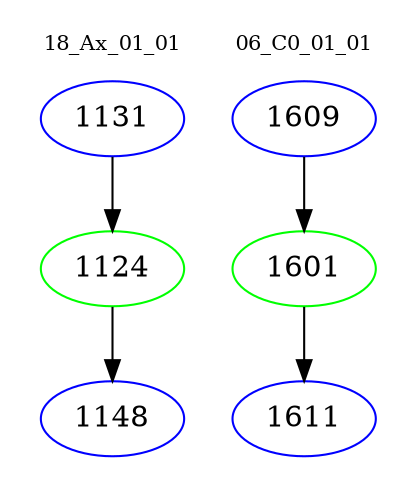 digraph{
subgraph cluster_0 {
color = white
label = "18_Ax_01_01";
fontsize=10;
T0_1131 [label="1131", color="blue"]
T0_1131 -> T0_1124 [color="black"]
T0_1124 [label="1124", color="green"]
T0_1124 -> T0_1148 [color="black"]
T0_1148 [label="1148", color="blue"]
}
subgraph cluster_1 {
color = white
label = "06_C0_01_01";
fontsize=10;
T1_1609 [label="1609", color="blue"]
T1_1609 -> T1_1601 [color="black"]
T1_1601 [label="1601", color="green"]
T1_1601 -> T1_1611 [color="black"]
T1_1611 [label="1611", color="blue"]
}
}

